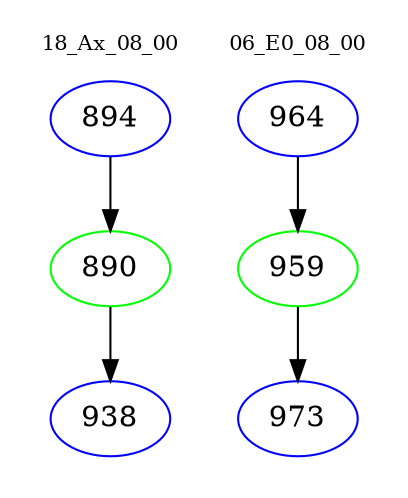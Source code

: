 digraph{
subgraph cluster_0 {
color = white
label = "18_Ax_08_00";
fontsize=10;
T0_894 [label="894", color="blue"]
T0_894 -> T0_890 [color="black"]
T0_890 [label="890", color="green"]
T0_890 -> T0_938 [color="black"]
T0_938 [label="938", color="blue"]
}
subgraph cluster_1 {
color = white
label = "06_E0_08_00";
fontsize=10;
T1_964 [label="964", color="blue"]
T1_964 -> T1_959 [color="black"]
T1_959 [label="959", color="green"]
T1_959 -> T1_973 [color="black"]
T1_973 [label="973", color="blue"]
}
}
